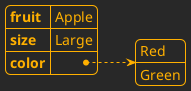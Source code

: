 ' Do not edit
' Theme Gallery
' autogenerated by script
'
@startjson
!theme crt-amber
{
   "fruit":"Apple",
   "size": "Large",
   "color": ["Red", "Green"]
}
@endjson
